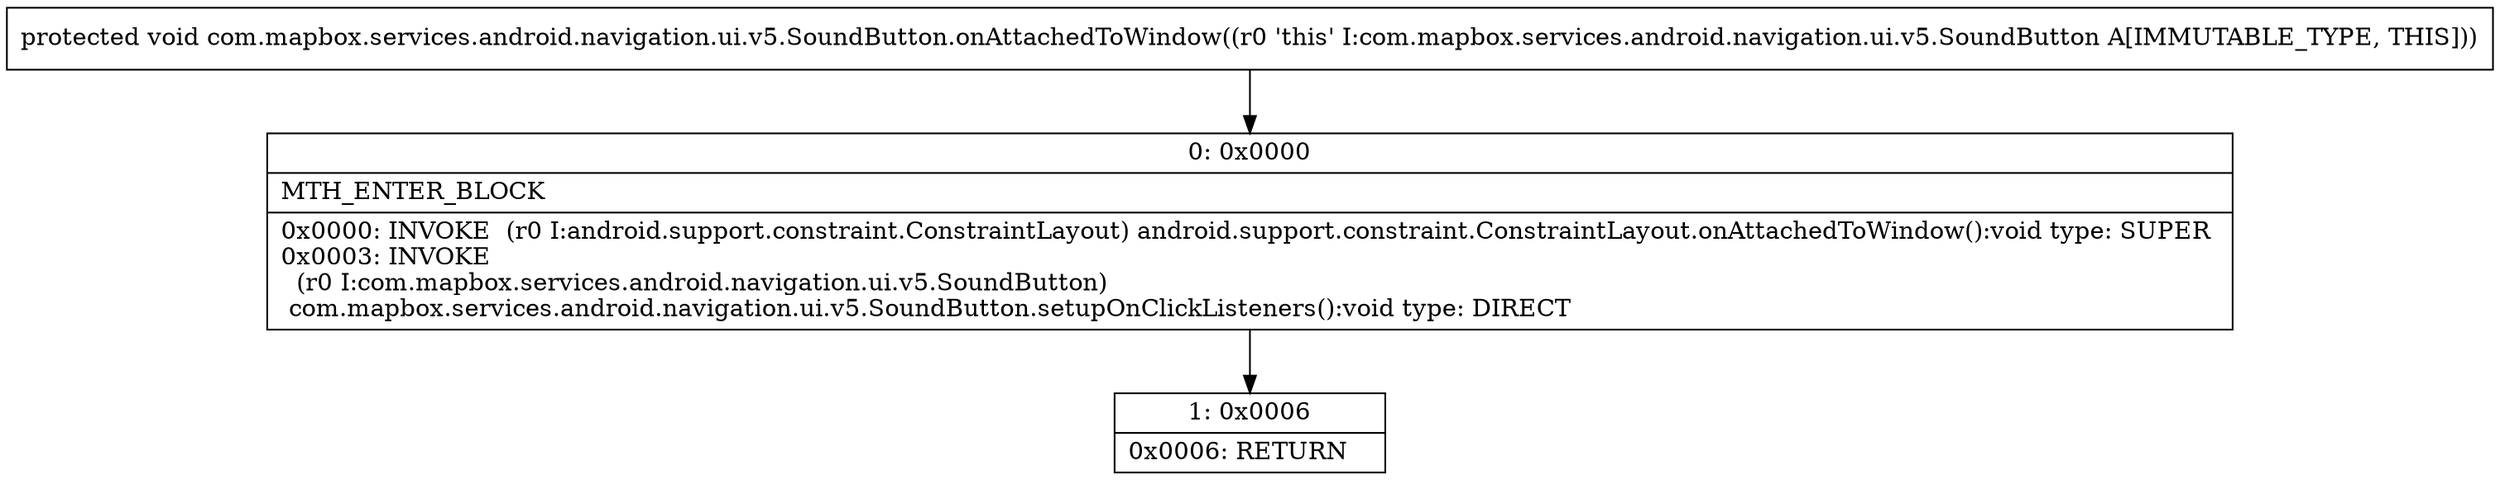 digraph "CFG forcom.mapbox.services.android.navigation.ui.v5.SoundButton.onAttachedToWindow()V" {
Node_0 [shape=record,label="{0\:\ 0x0000|MTH_ENTER_BLOCK\l|0x0000: INVOKE  (r0 I:android.support.constraint.ConstraintLayout) android.support.constraint.ConstraintLayout.onAttachedToWindow():void type: SUPER \l0x0003: INVOKE  \l  (r0 I:com.mapbox.services.android.navigation.ui.v5.SoundButton)\l com.mapbox.services.android.navigation.ui.v5.SoundButton.setupOnClickListeners():void type: DIRECT \l}"];
Node_1 [shape=record,label="{1\:\ 0x0006|0x0006: RETURN   \l}"];
MethodNode[shape=record,label="{protected void com.mapbox.services.android.navigation.ui.v5.SoundButton.onAttachedToWindow((r0 'this' I:com.mapbox.services.android.navigation.ui.v5.SoundButton A[IMMUTABLE_TYPE, THIS])) }"];
MethodNode -> Node_0;
Node_0 -> Node_1;
}

